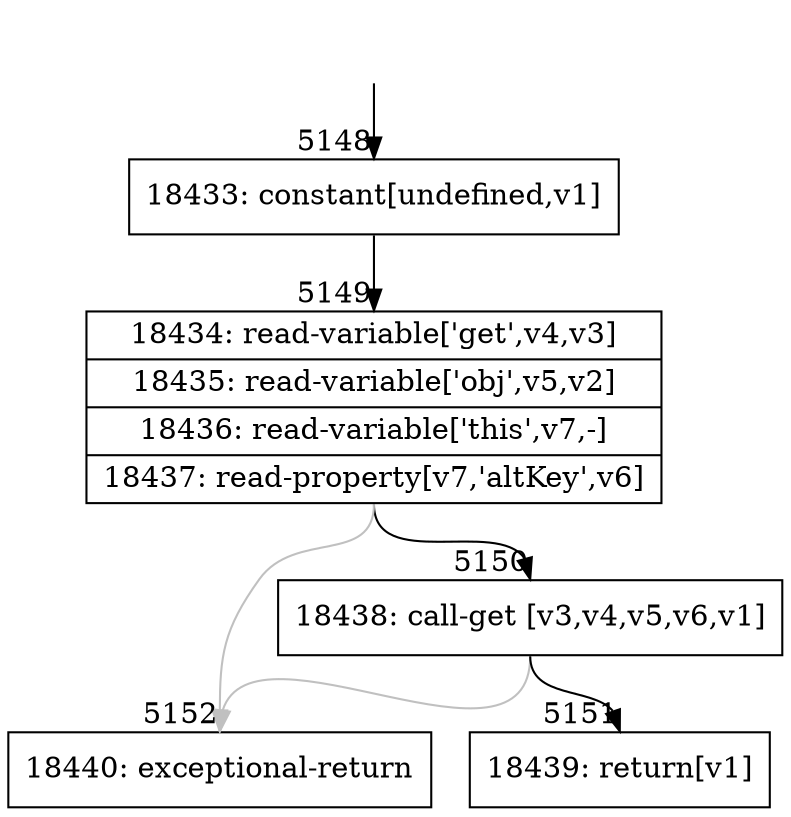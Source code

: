 digraph {
rankdir="TD"
BB_entry407[shape=none,label=""];
BB_entry407 -> BB5148 [tailport=s, headport=n, headlabel="    5148"]
BB5148 [shape=record label="{18433: constant[undefined,v1]}" ] 
BB5148 -> BB5149 [tailport=s, headport=n, headlabel="      5149"]
BB5149 [shape=record label="{18434: read-variable['get',v4,v3]|18435: read-variable['obj',v5,v2]|18436: read-variable['this',v7,-]|18437: read-property[v7,'altKey',v6]}" ] 
BB5149 -> BB5150 [tailport=s, headport=n, headlabel="      5150"]
BB5149 -> BB5152 [tailport=s, headport=n, color=gray, headlabel="      5152"]
BB5150 [shape=record label="{18438: call-get [v3,v4,v5,v6,v1]}" ] 
BB5150 -> BB5151 [tailport=s, headport=n, headlabel="      5151"]
BB5150 -> BB5152 [tailport=s, headport=n, color=gray]
BB5151 [shape=record label="{18439: return[v1]}" ] 
BB5152 [shape=record label="{18440: exceptional-return}" ] 
//#$~ 9450
}
